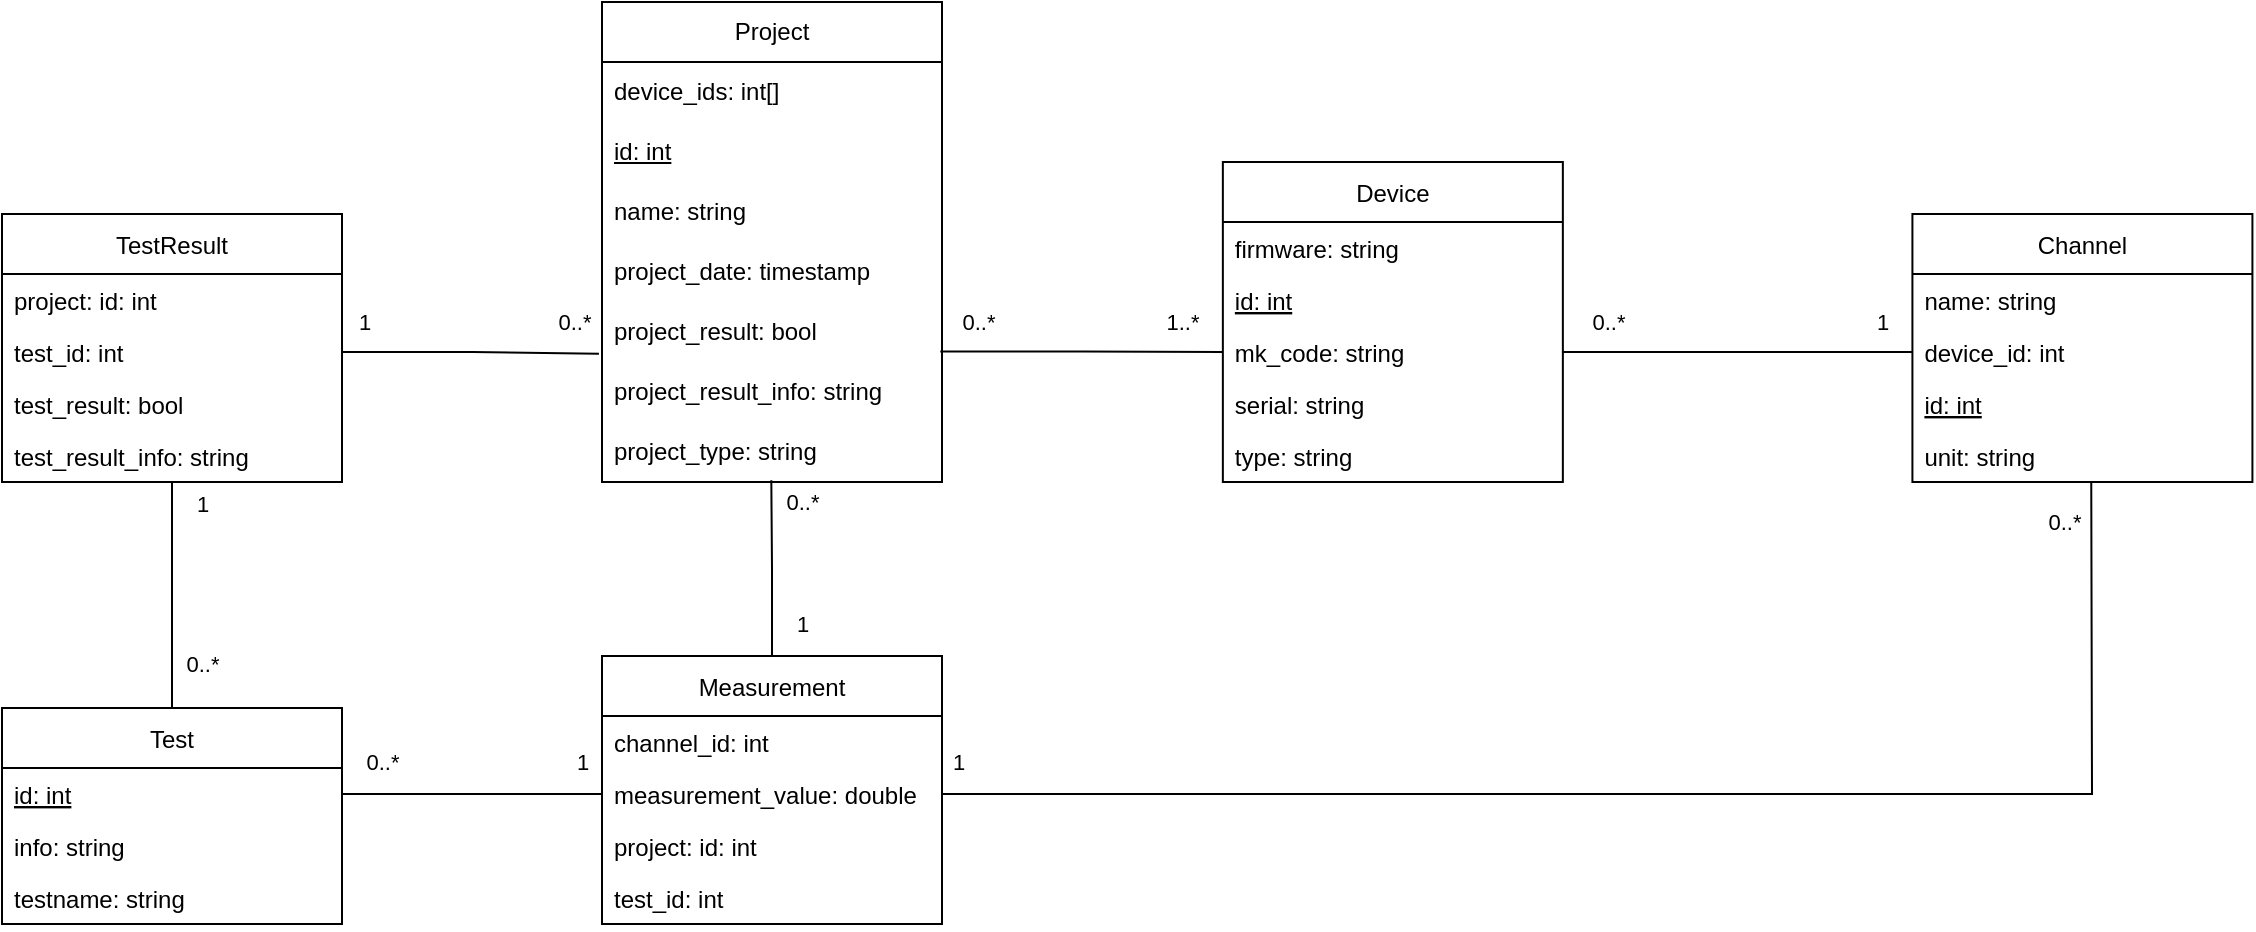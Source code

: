 <mxfile version="15.5.8" type="device"><diagram name="Page-1" id="5nyU0YwCRf9EcbXmM2Uz"><mxGraphModel dx="811" dy="727" grid="1" gridSize="10" guides="1" tooltips="1" connect="1" arrows="1" fold="1" page="1" pageScale="1" pageWidth="827" pageHeight="1169" math="0" shadow="0"><root><mxCell id="0"/><mxCell id="1" parent="0"/><mxCell id="PjRgANUzbbMdOoOmrM1Y-46" style="edgeStyle=orthogonalEdgeStyle;rounded=0;orthogonalLoop=1;jettySize=auto;html=1;entryX=0;entryY=0.5;entryDx=0;entryDy=0;endArrow=none;endFill=0;exitX=0.995;exitY=0.825;exitDx=0;exitDy=0;exitPerimeter=0;" parent="1" source="PjRgANUzbbMdOoOmrM1Y-6" target="PjRgANUzbbMdOoOmrM1Y-21" edge="1"><mxGeometry relative="1" as="geometry"/></mxCell><mxCell id="PjRgANUzbbMdOoOmrM1Y-48" value="0..*" style="edgeLabel;html=1;align=center;verticalAlign=middle;resizable=0;points=[];" parent="PjRgANUzbbMdOoOmrM1Y-46" vertex="1" connectable="0"><mxGeometry x="-0.731" y="3" relative="1" as="geometry"><mxPoint y="-12" as="offset"/></mxGeometry></mxCell><mxCell id="PjRgANUzbbMdOoOmrM1Y-51" value="1..*" style="edgeLabel;html=1;align=center;verticalAlign=middle;resizable=0;points=[];" parent="PjRgANUzbbMdOoOmrM1Y-46" vertex="1" connectable="0"><mxGeometry x="0.747" y="1" relative="1" as="geometry"><mxPoint x="-3" y="-14" as="offset"/></mxGeometry></mxCell><mxCell id="PjRgANUzbbMdOoOmrM1Y-1" value="Project" style="swimlane;fontStyle=0;childLayout=stackLayout;horizontal=1;startSize=30;horizontalStack=0;resizeParent=1;resizeParentMax=0;resizeLast=0;collapsible=1;marginBottom=0;whiteSpace=wrap;html=1;fillColor=none;" parent="1" vertex="1"><mxGeometry x="390" y="100" width="170" height="240" as="geometry"/></mxCell><mxCell id="PjRgANUzbbMdOoOmrM1Y-2" value="device_ids: int[]" style="text;strokeColor=none;fillColor=none;align=left;verticalAlign=middle;spacingLeft=4;spacingRight=4;overflow=hidden;points=[[0,0.5],[1,0.5]];portConstraint=eastwest;rotatable=0;whiteSpace=wrap;html=1;" parent="PjRgANUzbbMdOoOmrM1Y-1" vertex="1"><mxGeometry y="30" width="170" height="30" as="geometry"/></mxCell><mxCell id="PjRgANUzbbMdOoOmrM1Y-3" value="id: int" style="text;strokeColor=none;fillColor=none;align=left;verticalAlign=middle;spacingLeft=4;spacingRight=4;overflow=hidden;points=[[0,0.5],[1,0.5]];portConstraint=eastwest;rotatable=0;whiteSpace=wrap;html=1;fontStyle=4" parent="PjRgANUzbbMdOoOmrM1Y-1" vertex="1"><mxGeometry y="60" width="170" height="30" as="geometry"/></mxCell><mxCell id="PjRgANUzbbMdOoOmrM1Y-4" value="name: string" style="text;strokeColor=none;fillColor=none;align=left;verticalAlign=middle;spacingLeft=4;spacingRight=4;overflow=hidden;points=[[0,0.5],[1,0.5]];portConstraint=eastwest;rotatable=0;whiteSpace=wrap;html=1;" parent="PjRgANUzbbMdOoOmrM1Y-1" vertex="1"><mxGeometry y="90" width="170" height="30" as="geometry"/></mxCell><mxCell id="PjRgANUzbbMdOoOmrM1Y-5" value="project_date: timestamp" style="text;strokeColor=none;fillColor=none;align=left;verticalAlign=middle;spacingLeft=4;spacingRight=4;overflow=hidden;points=[[0,0.5],[1,0.5]];portConstraint=eastwest;rotatable=0;whiteSpace=wrap;html=1;" parent="PjRgANUzbbMdOoOmrM1Y-1" vertex="1"><mxGeometry y="120" width="170" height="30" as="geometry"/></mxCell><mxCell id="PjRgANUzbbMdOoOmrM1Y-6" value="project_result: bool" style="text;strokeColor=none;fillColor=none;align=left;verticalAlign=middle;spacingLeft=4;spacingRight=4;overflow=hidden;points=[[0,0.5],[1,0.5]];portConstraint=eastwest;rotatable=0;whiteSpace=wrap;html=1;" parent="PjRgANUzbbMdOoOmrM1Y-1" vertex="1"><mxGeometry y="150" width="170" height="30" as="geometry"/></mxCell><mxCell id="PjRgANUzbbMdOoOmrM1Y-7" value="project_result_info: string" style="text;strokeColor=none;fillColor=none;align=left;verticalAlign=middle;spacingLeft=4;spacingRight=4;overflow=hidden;points=[[0,0.5],[1,0.5]];portConstraint=eastwest;rotatable=0;whiteSpace=wrap;html=1;" parent="PjRgANUzbbMdOoOmrM1Y-1" vertex="1"><mxGeometry y="180" width="170" height="30" as="geometry"/></mxCell><mxCell id="PjRgANUzbbMdOoOmrM1Y-8" value="project_type: string" style="text;strokeColor=none;fillColor=none;align=left;verticalAlign=middle;spacingLeft=4;spacingRight=4;overflow=hidden;points=[[0,0.5],[1,0.5]];portConstraint=eastwest;rotatable=0;whiteSpace=wrap;html=1;" parent="PjRgANUzbbMdOoOmrM1Y-1" vertex="1"><mxGeometry y="210" width="170" height="30" as="geometry"/></mxCell><mxCell id="PjRgANUzbbMdOoOmrM1Y-18" value="Device" style="swimlane;fontStyle=0;childLayout=stackLayout;horizontal=1;startSize=30;horizontalStack=0;resizeParent=1;resizeParentMax=0;resizeLast=0;collapsible=1;marginBottom=0;fillColor=none;" parent="1" vertex="1"><mxGeometry x="700.43" y="180" width="170" height="160" as="geometry"/></mxCell><mxCell id="PjRgANUzbbMdOoOmrM1Y-19" value="firmware: string" style="text;strokeColor=none;fillColor=none;align=left;verticalAlign=top;spacingLeft=4;spacingRight=4;overflow=hidden;rotatable=0;points=[[0,0.5],[1,0.5]];portConstraint=eastwest;" parent="PjRgANUzbbMdOoOmrM1Y-18" vertex="1"><mxGeometry y="30" width="170" height="26" as="geometry"/></mxCell><mxCell id="PjRgANUzbbMdOoOmrM1Y-20" value="id: int" style="text;strokeColor=none;fillColor=none;align=left;verticalAlign=top;spacingLeft=4;spacingRight=4;overflow=hidden;rotatable=0;points=[[0,0.5],[1,0.5]];portConstraint=eastwest;fontStyle=4" parent="PjRgANUzbbMdOoOmrM1Y-18" vertex="1"><mxGeometry y="56" width="170" height="26" as="geometry"/></mxCell><mxCell id="PjRgANUzbbMdOoOmrM1Y-21" value="mk_code: string" style="text;strokeColor=none;fillColor=none;align=left;verticalAlign=top;spacingLeft=4;spacingRight=4;overflow=hidden;rotatable=0;points=[[0,0.5],[1,0.5]];portConstraint=eastwest;" parent="PjRgANUzbbMdOoOmrM1Y-18" vertex="1"><mxGeometry y="82" width="170" height="26" as="geometry"/></mxCell><mxCell id="PjRgANUzbbMdOoOmrM1Y-22" value="serial: string" style="text;strokeColor=none;fillColor=none;align=left;verticalAlign=top;spacingLeft=4;spacingRight=4;overflow=hidden;rotatable=0;points=[[0,0.5],[1,0.5]];portConstraint=eastwest;" parent="PjRgANUzbbMdOoOmrM1Y-18" vertex="1"><mxGeometry y="108" width="170" height="26" as="geometry"/></mxCell><mxCell id="PjRgANUzbbMdOoOmrM1Y-23" value="type: string" style="text;strokeColor=none;fillColor=none;align=left;verticalAlign=top;spacingLeft=4;spacingRight=4;overflow=hidden;rotatable=0;points=[[0,0.5],[1,0.5]];portConstraint=eastwest;" parent="PjRgANUzbbMdOoOmrM1Y-18" vertex="1"><mxGeometry y="134" width="170" height="26" as="geometry"/></mxCell><mxCell id="PjRgANUzbbMdOoOmrM1Y-24" value="Channel" style="swimlane;fontStyle=0;childLayout=stackLayout;horizontal=1;startSize=30;horizontalStack=0;resizeParent=1;resizeParentMax=0;resizeLast=0;collapsible=1;marginBottom=0;fillColor=none;" parent="1" vertex="1"><mxGeometry x="1045.21" y="206" width="170" height="134" as="geometry"/></mxCell><mxCell id="PjRgANUzbbMdOoOmrM1Y-25" value="name: string" style="text;strokeColor=none;fillColor=none;align=left;verticalAlign=top;spacingLeft=4;spacingRight=4;overflow=hidden;rotatable=0;points=[[0,0.5],[1,0.5]];portConstraint=eastwest;" parent="PjRgANUzbbMdOoOmrM1Y-24" vertex="1"><mxGeometry y="30" width="170" height="26" as="geometry"/></mxCell><mxCell id="PjRgANUzbbMdOoOmrM1Y-26" value="device_id: int" style="text;strokeColor=none;fillColor=none;align=left;verticalAlign=top;spacingLeft=4;spacingRight=4;overflow=hidden;rotatable=0;points=[[0,0.5],[1,0.5]];portConstraint=eastwest;" parent="PjRgANUzbbMdOoOmrM1Y-24" vertex="1"><mxGeometry y="56" width="170" height="26" as="geometry"/></mxCell><mxCell id="PjRgANUzbbMdOoOmrM1Y-27" value="id: int" style="text;strokeColor=none;fillColor=none;align=left;verticalAlign=top;spacingLeft=4;spacingRight=4;overflow=hidden;rotatable=0;points=[[0,0.5],[1,0.5]];portConstraint=eastwest;fontStyle=4" parent="PjRgANUzbbMdOoOmrM1Y-24" vertex="1"><mxGeometry y="82" width="170" height="26" as="geometry"/></mxCell><mxCell id="PjRgANUzbbMdOoOmrM1Y-28" value="unit: string" style="text;strokeColor=none;fillColor=none;align=left;verticalAlign=top;spacingLeft=4;spacingRight=4;overflow=hidden;rotatable=0;points=[[0,0.5],[1,0.5]];portConstraint=eastwest;" parent="PjRgANUzbbMdOoOmrM1Y-24" vertex="1"><mxGeometry y="108" width="170" height="26" as="geometry"/></mxCell><mxCell id="PjRgANUzbbMdOoOmrM1Y-85" style="edgeStyle=orthogonalEdgeStyle;rounded=0;orthogonalLoop=1;jettySize=auto;html=1;exitX=0.5;exitY=0;exitDx=0;exitDy=0;entryX=0.498;entryY=0.971;entryDx=0;entryDy=0;entryPerimeter=0;endArrow=none;endFill=0;" parent="1" source="PjRgANUzbbMdOoOmrM1Y-30" target="PjRgANUzbbMdOoOmrM1Y-8" edge="1"><mxGeometry relative="1" as="geometry"/></mxCell><mxCell id="PjRgANUzbbMdOoOmrM1Y-97" value="0..*" style="edgeLabel;html=1;align=center;verticalAlign=middle;resizable=0;points=[];" parent="PjRgANUzbbMdOoOmrM1Y-85" vertex="1" connectable="0"><mxGeometry x="0.375" relative="1" as="geometry"><mxPoint x="15" y="-17" as="offset"/></mxGeometry></mxCell><mxCell id="PjRgANUzbbMdOoOmrM1Y-98" value="1" style="edgeLabel;html=1;align=center;verticalAlign=middle;resizable=0;points=[];" parent="PjRgANUzbbMdOoOmrM1Y-85" vertex="1" connectable="0"><mxGeometry x="-0.307" relative="1" as="geometry"><mxPoint x="15" y="14" as="offset"/></mxGeometry></mxCell><mxCell id="PjRgANUzbbMdOoOmrM1Y-30" value="Measurement" style="swimlane;fontStyle=0;childLayout=stackLayout;horizontal=1;startSize=30;horizontalStack=0;resizeParent=1;resizeParentMax=0;resizeLast=0;collapsible=1;marginBottom=0;fillColor=none;" parent="1" vertex="1"><mxGeometry x="390" y="427" width="170" height="134" as="geometry"/></mxCell><mxCell id="PjRgANUzbbMdOoOmrM1Y-31" value="channel_id: int" style="text;strokeColor=none;fillColor=none;align=left;verticalAlign=top;spacingLeft=4;spacingRight=4;overflow=hidden;rotatable=0;points=[[0,0.5],[1,0.5]];portConstraint=eastwest;" parent="PjRgANUzbbMdOoOmrM1Y-30" vertex="1"><mxGeometry y="30" width="170" height="26" as="geometry"/></mxCell><mxCell id="PjRgANUzbbMdOoOmrM1Y-32" value="measurement_value: double" style="text;strokeColor=none;fillColor=none;align=left;verticalAlign=top;spacingLeft=4;spacingRight=4;overflow=hidden;rotatable=0;points=[[0,0.5],[1,0.5]];portConstraint=eastwest;" parent="PjRgANUzbbMdOoOmrM1Y-30" vertex="1"><mxGeometry y="56" width="170" height="26" as="geometry"/></mxCell><mxCell id="PjRgANUzbbMdOoOmrM1Y-33" value="project: id: int" style="text;strokeColor=none;fillColor=none;align=left;verticalAlign=top;spacingLeft=4;spacingRight=4;overflow=hidden;rotatable=0;points=[[0,0.5],[1,0.5]];portConstraint=eastwest;" parent="PjRgANUzbbMdOoOmrM1Y-30" vertex="1"><mxGeometry y="82" width="170" height="26" as="geometry"/></mxCell><mxCell id="PjRgANUzbbMdOoOmrM1Y-34" value="test_id: int" style="text;strokeColor=none;fillColor=none;align=left;verticalAlign=top;spacingLeft=4;spacingRight=4;overflow=hidden;rotatable=0;points=[[0,0.5],[1,0.5]];portConstraint=eastwest;" parent="PjRgANUzbbMdOoOmrM1Y-30" vertex="1"><mxGeometry y="108" width="170" height="26" as="geometry"/></mxCell><mxCell id="PjRgANUzbbMdOoOmrM1Y-75" style="edgeStyle=orthogonalEdgeStyle;rounded=0;orthogonalLoop=1;jettySize=auto;html=1;entryX=0.5;entryY=0;entryDx=0;entryDy=0;endArrow=none;endFill=0;" parent="1" source="PjRgANUzbbMdOoOmrM1Y-35" target="PjRgANUzbbMdOoOmrM1Y-40" edge="1"><mxGeometry relative="1" as="geometry"/></mxCell><mxCell id="PjRgANUzbbMdOoOmrM1Y-103" value="1" style="edgeLabel;html=1;align=center;verticalAlign=middle;resizable=0;points=[];" parent="PjRgANUzbbMdOoOmrM1Y-75" vertex="1" connectable="0"><mxGeometry x="-0.808" y="-1" relative="1" as="geometry"><mxPoint x="16" as="offset"/></mxGeometry></mxCell><mxCell id="PjRgANUzbbMdOoOmrM1Y-104" value="0..*" style="edgeLabel;html=1;align=center;verticalAlign=middle;resizable=0;points=[];" parent="PjRgANUzbbMdOoOmrM1Y-75" vertex="1" connectable="0"><mxGeometry x="0.669" y="-2" relative="1" as="geometry"><mxPoint x="17" y="-4" as="offset"/></mxGeometry></mxCell><mxCell id="PjRgANUzbbMdOoOmrM1Y-35" value="TestResult" style="swimlane;fontStyle=0;childLayout=stackLayout;horizontal=1;startSize=30;horizontalStack=0;resizeParent=1;resizeParentMax=0;resizeLast=0;collapsible=1;marginBottom=0;fillColor=none;" parent="1" vertex="1"><mxGeometry x="90" y="206" width="170" height="134" as="geometry"/></mxCell><mxCell id="PjRgANUzbbMdOoOmrM1Y-38" value="project: id: int" style="text;strokeColor=none;fillColor=none;align=left;verticalAlign=top;spacingLeft=4;spacingRight=4;overflow=hidden;rotatable=0;points=[[0,0.5],[1,0.5]];portConstraint=eastwest;" parent="PjRgANUzbbMdOoOmrM1Y-35" vertex="1"><mxGeometry y="30" width="170" height="26" as="geometry"/></mxCell><mxCell id="PjRgANUzbbMdOoOmrM1Y-36" value="test_id: int" style="text;strokeColor=none;fillColor=none;align=left;verticalAlign=top;spacingLeft=4;spacingRight=4;overflow=hidden;rotatable=0;points=[[0,0.5],[1,0.5]];portConstraint=eastwest;" parent="PjRgANUzbbMdOoOmrM1Y-35" vertex="1"><mxGeometry y="56" width="170" height="26" as="geometry"/></mxCell><mxCell id="PjRgANUzbbMdOoOmrM1Y-37" value="test_result: bool" style="text;strokeColor=none;fillColor=none;align=left;verticalAlign=top;spacingLeft=4;spacingRight=4;overflow=hidden;rotatable=0;points=[[0,0.5],[1,0.5]];portConstraint=eastwest;" parent="PjRgANUzbbMdOoOmrM1Y-35" vertex="1"><mxGeometry y="82" width="170" height="26" as="geometry"/></mxCell><mxCell id="PjRgANUzbbMdOoOmrM1Y-39" value="test_result_info: string" style="text;strokeColor=none;fillColor=none;align=left;verticalAlign=top;spacingLeft=4;spacingRight=4;overflow=hidden;rotatable=0;points=[[0,0.5],[1,0.5]];portConstraint=eastwest;" parent="PjRgANUzbbMdOoOmrM1Y-35" vertex="1"><mxGeometry y="108" width="170" height="26" as="geometry"/></mxCell><mxCell id="PjRgANUzbbMdOoOmrM1Y-40" value="Test" style="swimlane;fontStyle=0;childLayout=stackLayout;horizontal=1;startSize=30;horizontalStack=0;resizeParent=1;resizeParentMax=0;resizeLast=0;collapsible=1;marginBottom=0;fillColor=none;" parent="1" vertex="1"><mxGeometry x="90" y="453" width="170" height="108" as="geometry"/></mxCell><mxCell id="PjRgANUzbbMdOoOmrM1Y-43" value="id: int" style="text;strokeColor=none;fillColor=none;align=left;verticalAlign=top;spacingLeft=4;spacingRight=4;overflow=hidden;rotatable=0;points=[[0,0.5],[1,0.5]];portConstraint=eastwest;fontStyle=4" parent="PjRgANUzbbMdOoOmrM1Y-40" vertex="1"><mxGeometry y="30" width="170" height="26" as="geometry"/></mxCell><mxCell id="PjRgANUzbbMdOoOmrM1Y-44" value="info: string" style="text;strokeColor=none;fillColor=none;align=left;verticalAlign=top;spacingLeft=4;spacingRight=4;overflow=hidden;rotatable=0;points=[[0,0.5],[1,0.5]];portConstraint=eastwest;" parent="PjRgANUzbbMdOoOmrM1Y-40" vertex="1"><mxGeometry y="56" width="170" height="26" as="geometry"/></mxCell><mxCell id="PjRgANUzbbMdOoOmrM1Y-45" value="testname: string" style="text;strokeColor=none;fillColor=none;align=left;verticalAlign=top;spacingLeft=4;spacingRight=4;overflow=hidden;rotatable=0;points=[[0,0.5],[1,0.5]];portConstraint=eastwest;" parent="PjRgANUzbbMdOoOmrM1Y-40" vertex="1"><mxGeometry y="82" width="170" height="26" as="geometry"/></mxCell><mxCell id="PjRgANUzbbMdOoOmrM1Y-62" style="edgeStyle=orthogonalEdgeStyle;rounded=0;orthogonalLoop=1;jettySize=auto;html=1;exitX=0;exitY=0.5;exitDx=0;exitDy=0;entryX=1;entryY=0.5;entryDx=0;entryDy=0;verticalAlign=middle;strokeColor=default;endArrow=none;endFill=0;" parent="1" source="PjRgANUzbbMdOoOmrM1Y-26" target="PjRgANUzbbMdOoOmrM1Y-21" edge="1"><mxGeometry relative="1" as="geometry"/></mxCell><mxCell id="PjRgANUzbbMdOoOmrM1Y-64" value="1" style="edgeLabel;html=1;align=center;verticalAlign=middle;resizable=0;points=[];" parent="PjRgANUzbbMdOoOmrM1Y-62" vertex="1" connectable="0"><mxGeometry x="-0.828" y="-2" relative="1" as="geometry"><mxPoint y="-13" as="offset"/></mxGeometry></mxCell><mxCell id="PjRgANUzbbMdOoOmrM1Y-100" value="0..*" style="edgeLabel;html=1;align=center;verticalAlign=middle;resizable=0;points=[];" parent="PjRgANUzbbMdOoOmrM1Y-62" vertex="1" connectable="0"><mxGeometry x="0.746" relative="1" as="geometry"><mxPoint y="-15" as="offset"/></mxGeometry></mxCell><mxCell id="PjRgANUzbbMdOoOmrM1Y-84" style="edgeStyle=orthogonalEdgeStyle;rounded=0;orthogonalLoop=1;jettySize=auto;html=1;exitX=0;exitY=0.5;exitDx=0;exitDy=0;entryX=1;entryY=0.5;entryDx=0;entryDy=0;endArrow=none;endFill=0;" parent="1" source="PjRgANUzbbMdOoOmrM1Y-32" target="PjRgANUzbbMdOoOmrM1Y-43" edge="1"><mxGeometry relative="1" as="geometry"/></mxCell><mxCell id="PjRgANUzbbMdOoOmrM1Y-89" value="1" style="edgeLabel;html=1;align=center;verticalAlign=middle;resizable=0;points=[];" parent="PjRgANUzbbMdOoOmrM1Y-84" vertex="1" connectable="0"><mxGeometry x="-0.661" relative="1" as="geometry"><mxPoint x="12" y="-16" as="offset"/></mxGeometry></mxCell><mxCell id="PjRgANUzbbMdOoOmrM1Y-101" value="0..*" style="edgeLabel;html=1;align=center;verticalAlign=middle;resizable=0;points=[];" parent="PjRgANUzbbMdOoOmrM1Y-84" vertex="1" connectable="0"><mxGeometry x="0.684" relative="1" as="geometry"><mxPoint x="-1" y="-16" as="offset"/></mxGeometry></mxCell><mxCell id="PjRgANUzbbMdOoOmrM1Y-94" value="" style="endArrow=none;html=1;rounded=0;exitX=1;exitY=0.5;exitDx=0;exitDy=0;entryX=0.526;entryY=0.996;entryDx=0;entryDy=0;entryPerimeter=0;" parent="1" source="PjRgANUzbbMdOoOmrM1Y-32" target="PjRgANUzbbMdOoOmrM1Y-28" edge="1"><mxGeometry width="50" height="50" relative="1" as="geometry"><mxPoint x="600" y="530" as="sourcePoint"/><mxPoint x="650" y="480" as="targetPoint"/><Array as="points"><mxPoint x="1135" y="496"/></Array></mxGeometry></mxCell><mxCell id="PjRgANUzbbMdOoOmrM1Y-95" value="0..*" style="edgeLabel;html=1;align=center;verticalAlign=middle;resizable=0;points=[];" parent="PjRgANUzbbMdOoOmrM1Y-94" vertex="1" connectable="0"><mxGeometry x="0.947" relative="1" as="geometry"><mxPoint x="-14" as="offset"/></mxGeometry></mxCell><mxCell id="PjRgANUzbbMdOoOmrM1Y-96" value="1" style="edgeLabel;html=1;align=center;verticalAlign=middle;resizable=0;points=[];" parent="PjRgANUzbbMdOoOmrM1Y-94" vertex="1" connectable="0"><mxGeometry x="-0.945" relative="1" as="geometry"><mxPoint x="-12" y="-16" as="offset"/></mxGeometry></mxCell><mxCell id="PjRgANUzbbMdOoOmrM1Y-105" style="edgeStyle=orthogonalEdgeStyle;rounded=0;orthogonalLoop=1;jettySize=auto;html=1;exitX=1;exitY=0.5;exitDx=0;exitDy=0;entryX=-0.009;entryY=0.862;entryDx=0;entryDy=0;entryPerimeter=0;strokeColor=default;endArrow=none;endFill=0;" parent="1" source="PjRgANUzbbMdOoOmrM1Y-36" target="PjRgANUzbbMdOoOmrM1Y-6" edge="1"><mxGeometry relative="1" as="geometry"/></mxCell><mxCell id="PjRgANUzbbMdOoOmrM1Y-106" value="1" style="edgeLabel;html=1;align=center;verticalAlign=middle;resizable=0;points=[];" parent="PjRgANUzbbMdOoOmrM1Y-105" vertex="1" connectable="0"><mxGeometry x="-0.636" y="1" relative="1" as="geometry"><mxPoint x="-13" y="-14" as="offset"/></mxGeometry></mxCell><mxCell id="PjRgANUzbbMdOoOmrM1Y-107" value="0..*" style="edgeLabel;html=1;align=center;verticalAlign=middle;resizable=0;points=[];" parent="PjRgANUzbbMdOoOmrM1Y-105" vertex="1" connectable="0"><mxGeometry x="0.808" relative="1" as="geometry"><mxPoint y="-16" as="offset"/></mxGeometry></mxCell></root></mxGraphModel></diagram></mxfile>